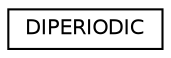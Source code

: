 digraph "Graphical Class Hierarchy"
{
 // LATEX_PDF_SIZE
  edge [fontname="Helvetica",fontsize="10",labelfontname="Helvetica",labelfontsize="10"];
  node [fontname="Helvetica",fontsize="10",shape=record];
  rankdir="LR";
  Node0 [label="DIPERIODIC",height=0.2,width=0.4,color="black", fillcolor="white", style="filled",URL="$structDIPERIODIC.html",tooltip=" "];
}

